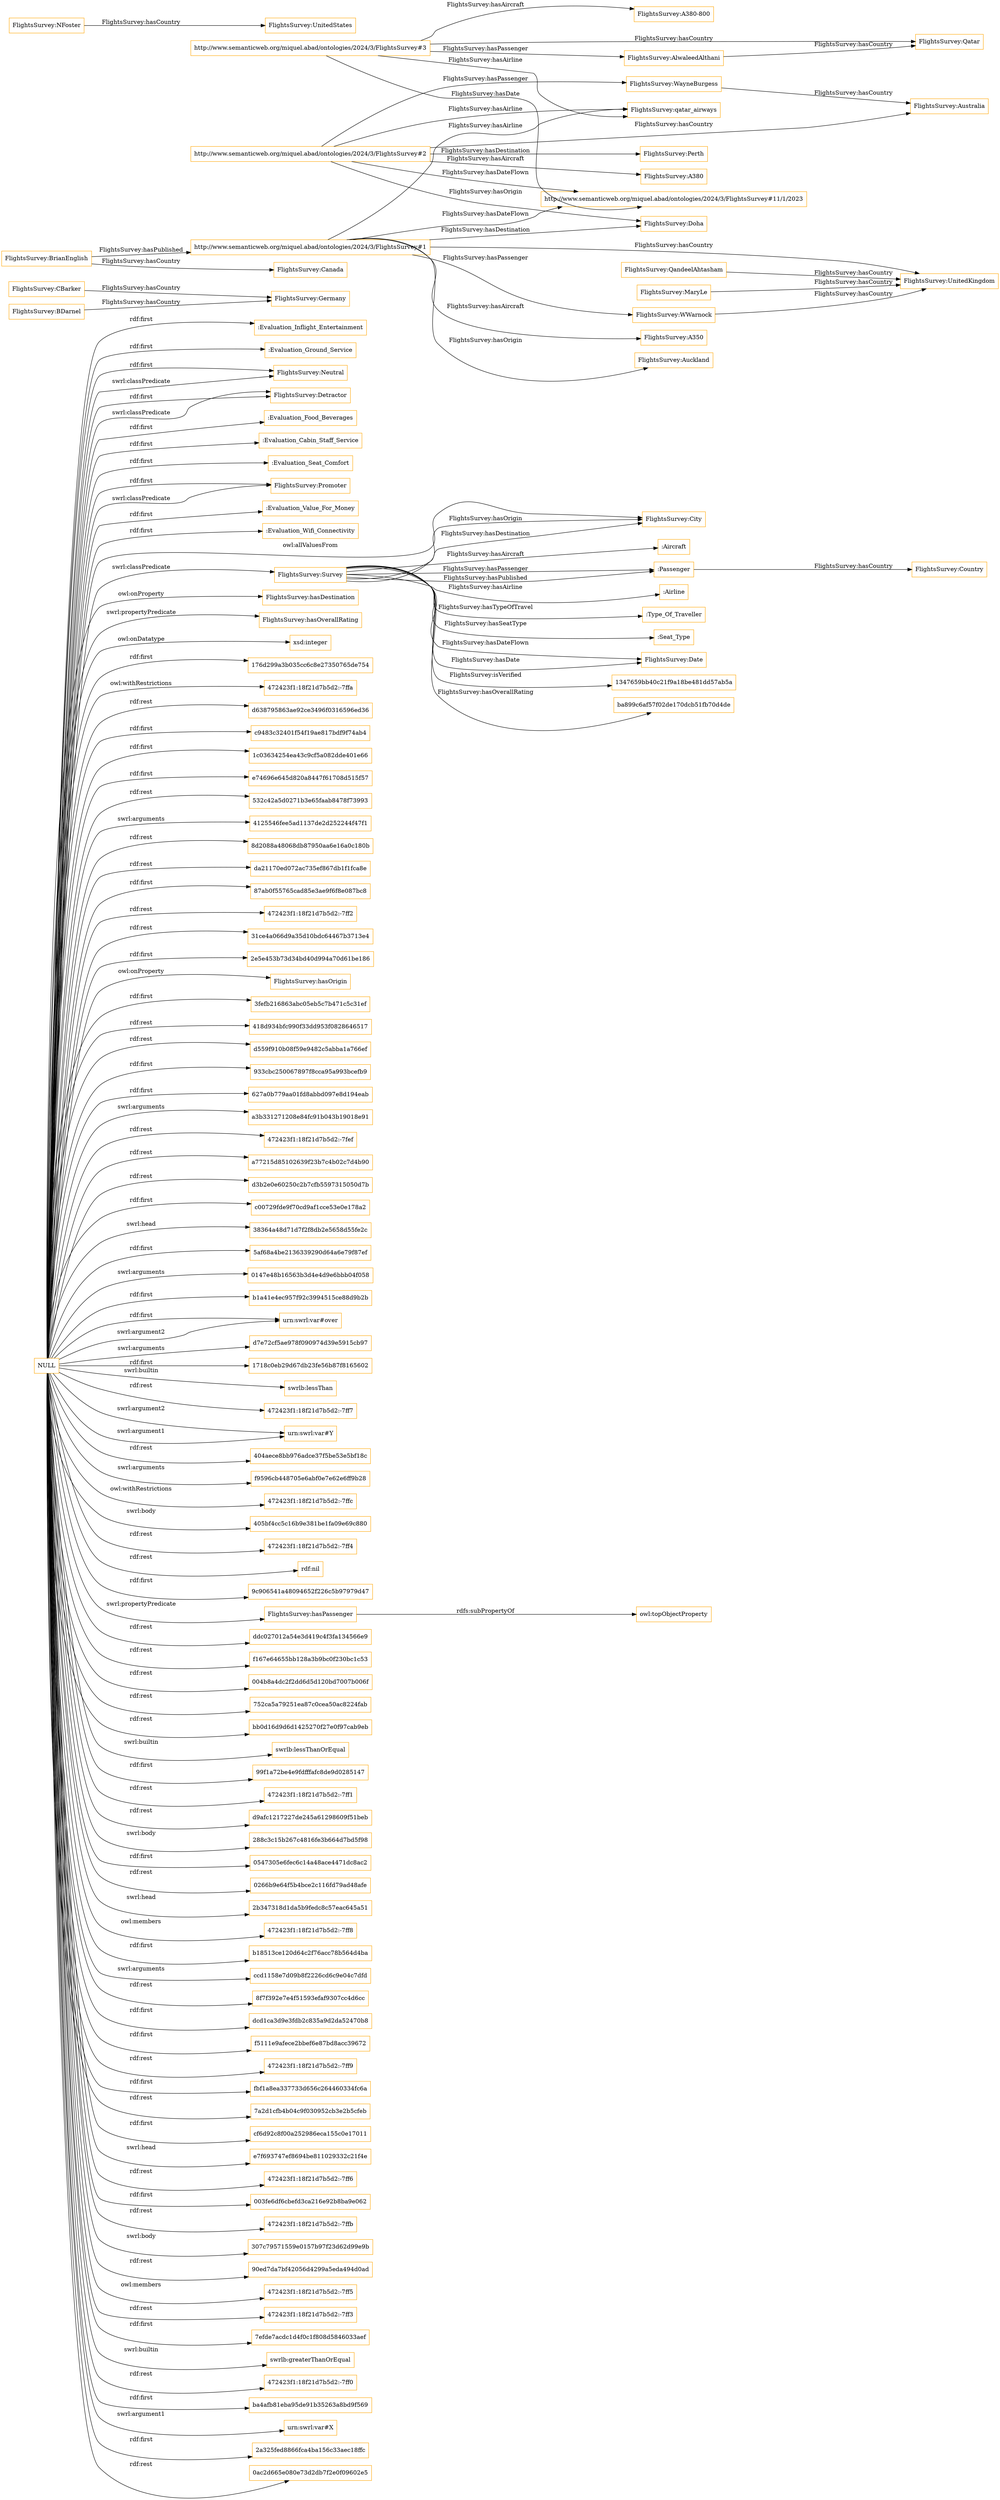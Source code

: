 digraph ar2dtool_diagram { 
rankdir=LR;
size="1501"
node [shape = rectangle, color="orange"]; ":Evaluation_Inflight_Entertainment" ":Evaluation_Ground_Service" "FlightsSurvey:Neutral" "FlightsSurvey:Detractor" ":Evaluation_Food_Beverages" ":Evaluation_Cabin_Staff_Service" ":Aircraft" ":Evaluation_Seat_Comfort" ":Passenger" "FlightsSurvey:Promoter" ":Evaluation_Value_For_Money" ":Airline" ":Type_Of_Traveller" "FlightsSurvey:Country" ":Evaluation_Wifi_Connectivity" "FlightsSurvey:City" ":Seat_Type" "FlightsSurvey:Date" "FlightsSurvey:Survey" ; /*classes style*/
	"NULL" -> "FlightsSurvey:hasDestination" [ label = "owl:onProperty" ];
	"NULL" -> "FlightsSurvey:hasOverallRating" [ label = "swrl:propertyPredicate" ];
	"NULL" -> "xsd:integer" [ label = "owl:onDatatype" ];
	"NULL" -> "176d299a3b035cc6c8e27350765de754" [ label = "rdf:first" ];
	"NULL" -> "472423f1:18f21d7b5d2:-7ffa" [ label = "owl:withRestrictions" ];
	"NULL" -> "d638795863ae92ce3496f0316596ed36" [ label = "rdf:rest" ];
	"NULL" -> "c9483c32401f54f19ae817bdf9f74ab4" [ label = "rdf:first" ];
	"NULL" -> "1c03634254ea43c9cf5a082dde401e66" [ label = "rdf:first" ];
	"NULL" -> "FlightsSurvey:Promoter" [ label = "rdf:first" ];
	"NULL" -> "e74696e645d820a8447f61708d515f57" [ label = "rdf:first" ];
	"NULL" -> "532c42a5d0271b3e65faab8478f73993" [ label = "rdf:rest" ];
	"NULL" -> "4125546fee5ad1137de2d252244f47f1" [ label = "swrl:arguments" ];
	"NULL" -> "8d2088a48068db87950aa6e16a0c180b" [ label = "rdf:rest" ];
	"NULL" -> "da21170ed072ac735ef867db1f1fca8e" [ label = "rdf:rest" ];
	"NULL" -> "87ab0f55765cad85e3ae9f6f8e087bc8" [ label = "rdf:first" ];
	"NULL" -> "472423f1:18f21d7b5d2:-7ff2" [ label = "rdf:rest" ];
	"NULL" -> "31ce4a066d9a35d10bdc64467b3713e4" [ label = "rdf:rest" ];
	"NULL" -> "2e5e453b73d34bd40d994a70d61be186" [ label = "rdf:first" ];
	"NULL" -> "FlightsSurvey:Neutral" [ label = "rdf:first" ];
	"NULL" -> "FlightsSurvey:hasOrigin" [ label = "owl:onProperty" ];
	"NULL" -> "3fefb216863abc05eb5c7b471c5c31ef" [ label = "rdf:first" ];
	"NULL" -> "418d934bfc990f33dd953f0828646517" [ label = "rdf:rest" ];
	"NULL" -> "d559f910b08f59e9482c5abba1a766ef" [ label = "rdf:rest" ];
	"NULL" -> "933cbc250067897f8cca95a993bcefb9" [ label = "rdf:first" ];
	"NULL" -> "627a0b779aa01fd8abbd097e8d194eab" [ label = "rdf:first" ];
	"NULL" -> "a3b331271208e84fc91b043b19018e91" [ label = "swrl:arguments" ];
	"NULL" -> "472423f1:18f21d7b5d2:-7fef" [ label = "rdf:rest" ];
	"NULL" -> "a77215d85102639f23b7c4b02c7d4b90" [ label = "rdf:rest" ];
	"NULL" -> "d3b2e0e60250c2b7cfb5597315050d7b" [ label = "rdf:rest" ];
	"NULL" -> ":Evaluation_Food_Beverages" [ label = "rdf:first" ];
	"NULL" -> "c00729fde9f70cd9af1cce53e0e178a2" [ label = "rdf:first" ];
	"NULL" -> "38364a48d71d7f2f8db2e5658d55fe2c" [ label = "swrl:head" ];
	"NULL" -> ":Evaluation_Value_For_Money" [ label = "rdf:first" ];
	"NULL" -> "5af68a4be2136339290d64a6e79f87ef" [ label = "rdf:first" ];
	"NULL" -> "0147e48b16563b3d4e4d9e6bbb04f058" [ label = "swrl:arguments" ];
	"NULL" -> "b1a41e4ec957f92c3994515ce88d9b2b" [ label = "rdf:first" ];
	"NULL" -> "urn:swrl:var#over" [ label = "rdf:first" ];
	"NULL" -> "d7e72cf5ae978f090974d39e5915cb97" [ label = "swrl:arguments" ];
	"NULL" -> "FlightsSurvey:Neutral" [ label = "swrl:classPredicate" ];
	"NULL" -> "1718c0eb29d67db23fe56b87f8165602" [ label = "rdf:first" ];
	"NULL" -> "swrlb:lessThan" [ label = "swrl:builtin" ];
	"NULL" -> "472423f1:18f21d7b5d2:-7ff7" [ label = "rdf:rest" ];
	"NULL" -> "urn:swrl:var#Y" [ label = "swrl:argument2" ];
	"NULL" -> ":Evaluation_Inflight_Entertainment" [ label = "rdf:first" ];
	"NULL" -> "404aece8bb976adce37f5be53e5bf18c" [ label = "rdf:rest" ];
	"NULL" -> "f9596cb448705e6abf0e7e62e6ff9b28" [ label = "swrl:arguments" ];
	"NULL" -> "472423f1:18f21d7b5d2:-7ffc" [ label = "owl:withRestrictions" ];
	"NULL" -> "405bf4cc5c16b9e381be1fa09e69c880" [ label = "swrl:body" ];
	"NULL" -> "472423f1:18f21d7b5d2:-7ff4" [ label = "rdf:rest" ];
	"NULL" -> "rdf:nil" [ label = "rdf:rest" ];
	"NULL" -> "9c906541a48094652f226c5b97979d47" [ label = "rdf:first" ];
	"NULL" -> "FlightsSurvey:hasPassenger" [ label = "swrl:propertyPredicate" ];
	"NULL" -> "ddc027012a54e3d419c4f3fa134566e9" [ label = "rdf:rest" ];
	"NULL" -> "f167e64655bb128a3b9bc0f230bc1c53" [ label = "rdf:rest" ];
	"NULL" -> "004b8a4dc2f2dd6d5d120bd7007b006f" [ label = "rdf:rest" ];
	"NULL" -> "752ca5a79251ea87c0cea50ac8224fab" [ label = "rdf:rest" ];
	"NULL" -> "bb0d16d9d6d1425270f27e0f97cab9eb" [ label = "rdf:rest" ];
	"NULL" -> "swrlb:lessThanOrEqual" [ label = "swrl:builtin" ];
	"NULL" -> "99f1a72be4e9fdfffafc8de9d0285147" [ label = "rdf:first" ];
	"NULL" -> "472423f1:18f21d7b5d2:-7ff1" [ label = "rdf:rest" ];
	"NULL" -> "FlightsSurvey:Detractor" [ label = "rdf:first" ];
	"NULL" -> "d9afc1217227de245a61298609f51beb" [ label = "rdf:rest" ];
	"NULL" -> "288c3c15b267c4816fe3b664d7bd5f98" [ label = "swrl:body" ];
	"NULL" -> "urn:swrl:var#Y" [ label = "swrl:argument1" ];
	"NULL" -> "0547305e6fec6c14a48ace4471dc8ac2" [ label = "rdf:first" ];
	"NULL" -> "0266b9e64f5b4bce2c116fd79ad48afe" [ label = "rdf:rest" ];
	"NULL" -> "2b347318d1da5b9fedc8c57eac645a51" [ label = "swrl:head" ];
	"NULL" -> "urn:swrl:var#over" [ label = "swrl:argument2" ];
	"NULL" -> ":Evaluation_Cabin_Staff_Service" [ label = "rdf:first" ];
	"NULL" -> "FlightsSurvey:Survey" [ label = "swrl:classPredicate" ];
	"NULL" -> "472423f1:18f21d7b5d2:-7ff8" [ label = "owl:members" ];
	"NULL" -> "b18513ce120d64c2f76acc78b564d4ba" [ label = "rdf:first" ];
	"NULL" -> "ccd1158e7d09b8f2226cd6c9e04c7dfd" [ label = "swrl:arguments" ];
	"NULL" -> "8f7f392e7e4f51593efaf9307cc4d6cc" [ label = "rdf:rest" ];
	"NULL" -> "dcd1ca3d9e3fdb2c835a9d2da52470b8" [ label = "rdf:first" ];
	"NULL" -> "f5111e9afece2bbef6e87bd8acc39672" [ label = "rdf:first" ];
	"NULL" -> ":Evaluation_Wifi_Connectivity" [ label = "rdf:first" ];
	"NULL" -> "472423f1:18f21d7b5d2:-7ff9" [ label = "rdf:rest" ];
	"NULL" -> "fbf1a8ea337733d656c264460334fc6a" [ label = "rdf:first" ];
	"NULL" -> "7a2d1cfb4b04c9f030952cb3e2b5cfeb" [ label = "rdf:rest" ];
	"NULL" -> "FlightsSurvey:City" [ label = "owl:allValuesFrom" ];
	"NULL" -> "cf6d92c8f00a252986eca155c0e17011" [ label = "rdf:first" ];
	"NULL" -> "e7f693747ef8694be811029332c21f4e" [ label = "swrl:head" ];
	"NULL" -> "472423f1:18f21d7b5d2:-7ff6" [ label = "rdf:rest" ];
	"NULL" -> "003fe6df6cbefd3ca216e92b8ba9e062" [ label = "rdf:first" ];
	"NULL" -> "472423f1:18f21d7b5d2:-7ffb" [ label = "rdf:rest" ];
	"NULL" -> "307c79571559e0157b97f23d62d99e9b" [ label = "swrl:body" ];
	"NULL" -> "90ed7da7bf42056d4299a5eda494d0ad" [ label = "rdf:rest" ];
	"NULL" -> "472423f1:18f21d7b5d2:-7ff5" [ label = "owl:members" ];
	"NULL" -> "472423f1:18f21d7b5d2:-7ff3" [ label = "rdf:rest" ];
	"NULL" -> "7efde7acdc1d4f0c1f808d5846033aef" [ label = "rdf:first" ];
	"NULL" -> "swrlb:greaterThanOrEqual" [ label = "swrl:builtin" ];
	"NULL" -> "FlightsSurvey:Promoter" [ label = "swrl:classPredicate" ];
	"NULL" -> "472423f1:18f21d7b5d2:-7ff0" [ label = "rdf:rest" ];
	"NULL" -> "ba4afb81eba95de91b35263a8bd9f569" [ label = "rdf:first" ];
	"NULL" -> "urn:swrl:var#X" [ label = "swrl:argument1" ];
	"NULL" -> ":Evaluation_Ground_Service" [ label = "rdf:first" ];
	"NULL" -> ":Evaluation_Seat_Comfort" [ label = "rdf:first" ];
	"NULL" -> "2a325fed8866fca4ba156c33aec18ffc" [ label = "rdf:first" ];
	"NULL" -> "0ac2d665e080e73d2db7f2e0f09602e5" [ label = "rdf:rest" ];
	"NULL" -> "FlightsSurvey:Detractor" [ label = "swrl:classPredicate" ];
	"FlightsSurvey:CBarker" -> "FlightsSurvey:Germany" [ label = "FlightsSurvey:hasCountry" ];
	"FlightsSurvey:hasPassenger" -> "owl:topObjectProperty" [ label = "rdfs:subPropertyOf" ];
	"FlightsSurvey:MaryLe" -> "FlightsSurvey:UnitedKingdom" [ label = "FlightsSurvey:hasCountry" ];
	"FlightsSurvey:BrianEnglish" -> "http://www.semanticweb.org/miquel.abad/ontologies/2024/3/FlightsSurvey#1" [ label = "FlightsSurvey:hasPublished" ];
	"FlightsSurvey:BrianEnglish" -> "FlightsSurvey:Canada" [ label = "FlightsSurvey:hasCountry" ];
	"FlightsSurvey:WayneBurgess" -> "FlightsSurvey:Australia" [ label = "FlightsSurvey:hasCountry" ];
	"FlightsSurvey:QandeelAhtasham" -> "FlightsSurvey:UnitedKingdom" [ label = "FlightsSurvey:hasCountry" ];
	"http://www.semanticweb.org/miquel.abad/ontologies/2024/3/FlightsSurvey#3" -> "FlightsSurvey:AlwaleedAlthani" [ label = "FlightsSurvey:hasPassenger" ];
	"http://www.semanticweb.org/miquel.abad/ontologies/2024/3/FlightsSurvey#3" -> "http://www.semanticweb.org/miquel.abad/ontologies/2024/3/FlightsSurvey#11/1/2023" [ label = "FlightsSurvey:hasDate" ];
	"http://www.semanticweb.org/miquel.abad/ontologies/2024/3/FlightsSurvey#3" -> "FlightsSurvey:Qatar" [ label = "FlightsSurvey:hasCountry" ];
	"http://www.semanticweb.org/miquel.abad/ontologies/2024/3/FlightsSurvey#3" -> "FlightsSurvey:qatar_airways" [ label = "FlightsSurvey:hasAirline" ];
	"http://www.semanticweb.org/miquel.abad/ontologies/2024/3/FlightsSurvey#3" -> "FlightsSurvey:A380-800" [ label = "FlightsSurvey:hasAircraft" ];
	"FlightsSurvey:BDarnel" -> "FlightsSurvey:Germany" [ label = "FlightsSurvey:hasCountry" ];
	"FlightsSurvey:WWarnock" -> "FlightsSurvey:UnitedKingdom" [ label = "FlightsSurvey:hasCountry" ];
	"http://www.semanticweb.org/miquel.abad/ontologies/2024/3/FlightsSurvey#2" -> "FlightsSurvey:qatar_airways" [ label = "FlightsSurvey:hasAirline" ];
	"http://www.semanticweb.org/miquel.abad/ontologies/2024/3/FlightsSurvey#2" -> "FlightsSurvey:A380" [ label = "FlightsSurvey:hasAircraft" ];
	"http://www.semanticweb.org/miquel.abad/ontologies/2024/3/FlightsSurvey#2" -> "FlightsSurvey:Perth" [ label = "FlightsSurvey:hasDestination" ];
	"http://www.semanticweb.org/miquel.abad/ontologies/2024/3/FlightsSurvey#2" -> "http://www.semanticweb.org/miquel.abad/ontologies/2024/3/FlightsSurvey#11/1/2023" [ label = "FlightsSurvey:hasDateFlown" ];
	"http://www.semanticweb.org/miquel.abad/ontologies/2024/3/FlightsSurvey#2" -> "FlightsSurvey:Doha" [ label = "FlightsSurvey:hasOrigin" ];
	"http://www.semanticweb.org/miquel.abad/ontologies/2024/3/FlightsSurvey#2" -> "FlightsSurvey:WayneBurgess" [ label = "FlightsSurvey:hasPassenger" ];
	"http://www.semanticweb.org/miquel.abad/ontologies/2024/3/FlightsSurvey#2" -> "FlightsSurvey:Australia" [ label = "FlightsSurvey:hasCountry" ];
	"FlightsSurvey:AlwaleedAlthani" -> "FlightsSurvey:Qatar" [ label = "FlightsSurvey:hasCountry" ];
	"FlightsSurvey:NFoster" -> "FlightsSurvey:UnitedStates" [ label = "FlightsSurvey:hasCountry" ];
	"http://www.semanticweb.org/miquel.abad/ontologies/2024/3/FlightsSurvey#1" -> "FlightsSurvey:qatar_airways" [ label = "FlightsSurvey:hasAirline" ];
	"http://www.semanticweb.org/miquel.abad/ontologies/2024/3/FlightsSurvey#1" -> "FlightsSurvey:WWarnock" [ label = "FlightsSurvey:hasPassenger" ];
	"http://www.semanticweb.org/miquel.abad/ontologies/2024/3/FlightsSurvey#1" -> "FlightsSurvey:Doha" [ label = "FlightsSurvey:hasDestination" ];
	"http://www.semanticweb.org/miquel.abad/ontologies/2024/3/FlightsSurvey#1" -> "http://www.semanticweb.org/miquel.abad/ontologies/2024/3/FlightsSurvey#11/1/2023" [ label = "FlightsSurvey:hasDateFlown" ];
	"http://www.semanticweb.org/miquel.abad/ontologies/2024/3/FlightsSurvey#1" -> "FlightsSurvey:A350" [ label = "FlightsSurvey:hasAircraft" ];
	"http://www.semanticweb.org/miquel.abad/ontologies/2024/3/FlightsSurvey#1" -> "FlightsSurvey:Auckland" [ label = "FlightsSurvey:hasOrigin" ];
	"http://www.semanticweb.org/miquel.abad/ontologies/2024/3/FlightsSurvey#1" -> "FlightsSurvey:UnitedKingdom" [ label = "FlightsSurvey:hasCountry" ];
	"FlightsSurvey:Survey" -> "FlightsSurvey:Date" [ label = "FlightsSurvey:hasDateFlown" ];
	"FlightsSurvey:Survey" -> ":Passenger" [ label = "FlightsSurvey:hasPassenger" ];
	"FlightsSurvey:Survey" -> "FlightsSurvey:Date" [ label = "FlightsSurvey:hasDate" ];
	"FlightsSurvey:Survey" -> "FlightsSurvey:City" [ label = "FlightsSurvey:hasOrigin" ];
	"FlightsSurvey:Survey" -> ":Passenger" [ label = "FlightsSurvey:hasPublished" ];
	"FlightsSurvey:Survey" -> "FlightsSurvey:City" [ label = "FlightsSurvey:hasDestination" ];
	":Passenger" -> "FlightsSurvey:Country" [ label = "FlightsSurvey:hasCountry" ];
	"FlightsSurvey:Survey" -> ":Type_Of_Traveller" [ label = "FlightsSurvey:hasTypeOfTravel" ];
	"FlightsSurvey:Survey" -> ":Airline" [ label = "FlightsSurvey:hasAirline" ];
	"FlightsSurvey:Survey" -> "1347659bb40c21f9a18be481dd57ab5a" [ label = "FlightsSurvey:isVerified" ];
	"FlightsSurvey:Survey" -> ":Aircraft" [ label = "FlightsSurvey:hasAircraft" ];
	"FlightsSurvey:Survey" -> "ba899c6af57f02de170dcb51fb70d4de" [ label = "FlightsSurvey:hasOverallRating" ];
	"FlightsSurvey:Survey" -> ":Seat_Type" [ label = "FlightsSurvey:hasSeatType" ];

}
